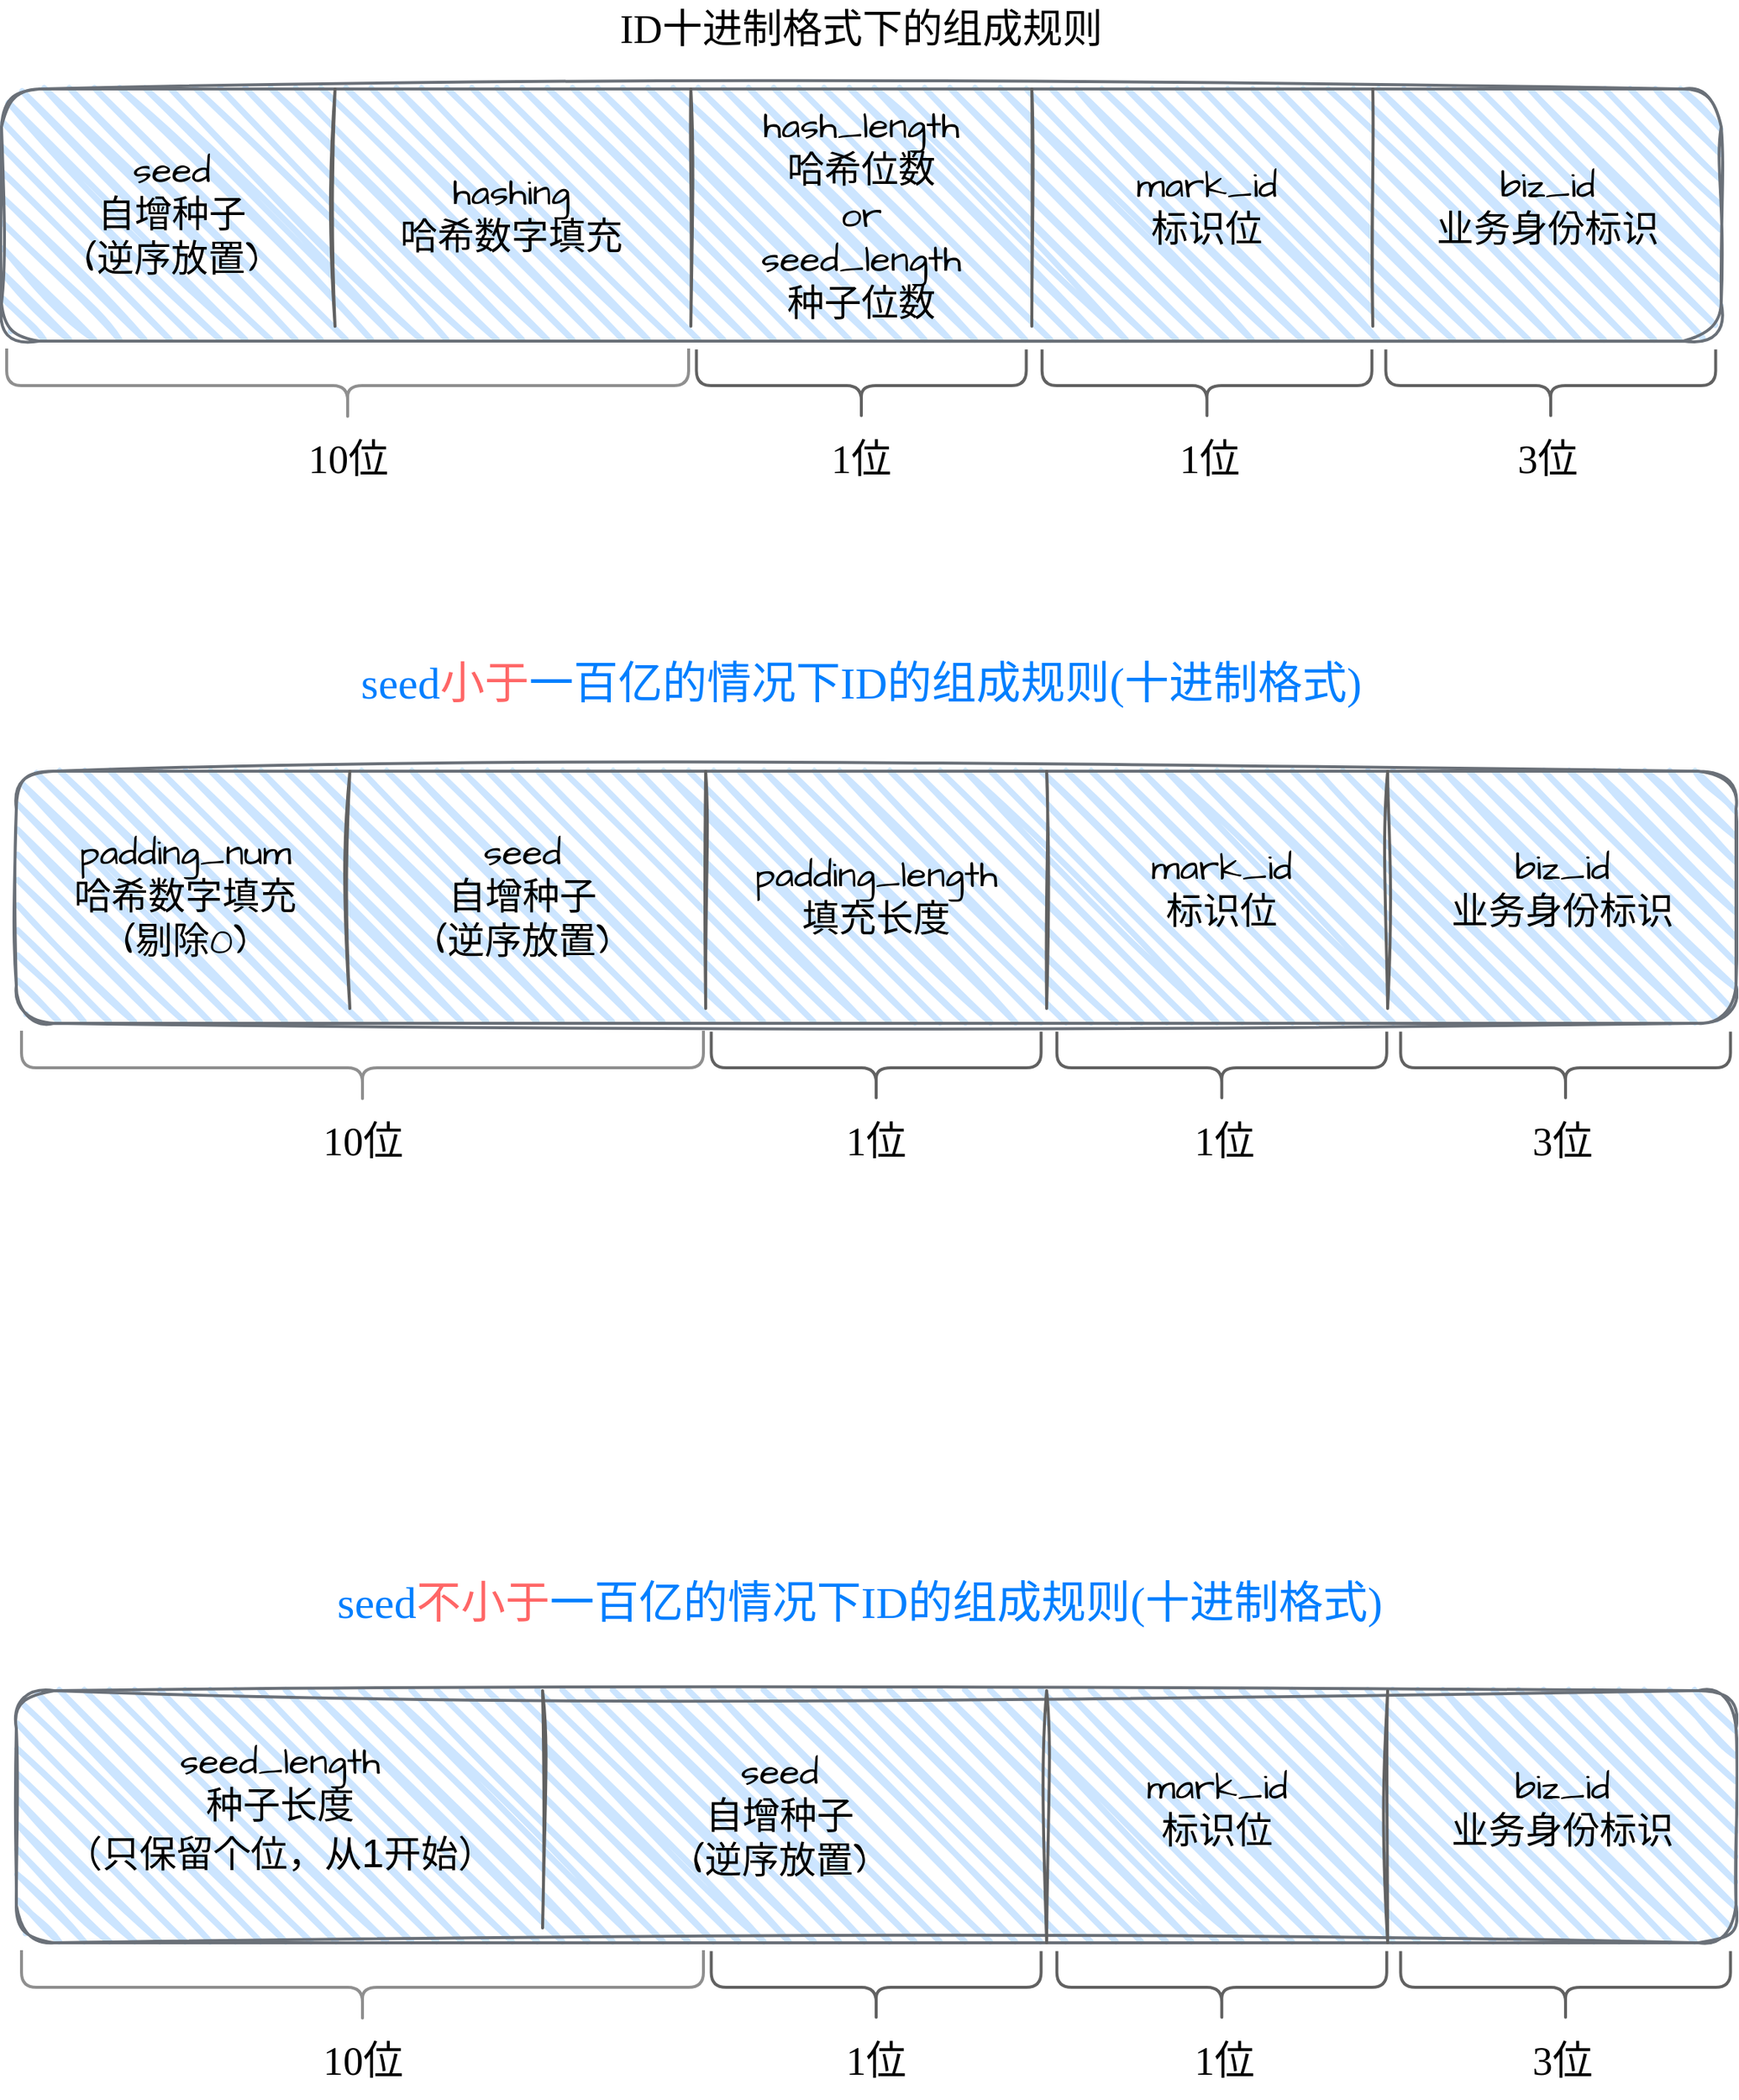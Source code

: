 <mxfile version="20.6.2" type="github">
  <diagram id="DBy1TSTR0VtcKm5UeJao" name="第 1 页">
    <mxGraphModel dx="1426" dy="867" grid="1" gridSize="10" guides="1" tooltips="1" connect="1" arrows="1" fold="1" page="1" pageScale="1" pageWidth="827" pageHeight="1169" math="0" shadow="0">
      <root>
        <mxCell id="0" />
        <mxCell id="1" parent="0" />
        <mxCell id="L6iPz5fZq7F0DD5xrusV-15" value="" style="rounded=1;whiteSpace=wrap;html=1;strokeWidth=2;fillWeight=4;hachureGap=12;hachureAngle=45;fillColor=#cce5ff;sketch=1;jiggle=2;fontFamily=Architects Daughter;fontSource=https%3A%2F%2Ffonts.googleapis.com%2Fcss%3Ffamily%3DArchitects%2BDaughter;fontSize=20;strokeColor=#6A7078;imageAspect=1;shadow=0;glass=0;" parent="1" vertex="1">
          <mxGeometry x="110" y="290" width="1160" height="170" as="geometry" />
        </mxCell>
        <mxCell id="L6iPz5fZq7F0DD5xrusV-16" value="&lt;font style=&quot;font-size: 25px;&quot;&gt;seed&lt;br style=&quot;font-size: 25px;&quot;&gt;自增种子&lt;br&gt;(逆序放置)&lt;/font&gt;" style="text;html=1;strokeColor=none;fillColor=none;align=center;verticalAlign=middle;whiteSpace=wrap;rounded=0;sketch=1;hachureGap=4;jiggle=2;fontFamily=Architects Daughter;fontSource=https%3A%2F%2Ffonts.googleapis.com%2Fcss%3Ffamily%3DArchitects%2BDaughter;fontSize=25;" parent="1" vertex="1">
          <mxGeometry x="150" y="340" width="150" height="70" as="geometry" />
        </mxCell>
        <mxCell id="L6iPz5fZq7F0DD5xrusV-17" value="" style="line;strokeWidth=2;direction=south;html=1;sketch=1;fillWeight=10;hachureGap=12;jiggle=2;fontFamily=Architects Daughter;fontSource=https%3A%2F%2Ffonts.googleapis.com%2Fcss%3Ffamily%3DArchitects%2BDaughter;fontSize=20;fillColor=#3333FF;strokeColor=#616161;" parent="1" vertex="1">
          <mxGeometry x="330" y="290" width="10" height="160" as="geometry" />
        </mxCell>
        <mxCell id="L6iPz5fZq7F0DD5xrusV-18" value="" style="line;strokeWidth=2;direction=south;html=1;sketch=1;fillWeight=10;hachureGap=12;jiggle=2;fontFamily=Architects Daughter;fontSource=https%3A%2F%2Ffonts.googleapis.com%2Fcss%3Ffamily%3DArchitects%2BDaughter;fontSize=20;fillColor=#3333FF;strokeColor=#616161;" parent="1" vertex="1">
          <mxGeometry x="570" y="290" width="10" height="160" as="geometry" />
        </mxCell>
        <mxCell id="L6iPz5fZq7F0DD5xrusV-19" value="" style="line;strokeWidth=2;direction=south;html=1;sketch=1;fillWeight=10;hachureGap=12;jiggle=2;fontFamily=Architects Daughter;fontSource=https%3A%2F%2Ffonts.googleapis.com%2Fcss%3Ffamily%3DArchitects%2BDaughter;fontSize=20;fillColor=#3333FF;strokeColor=#616161;" parent="1" vertex="1">
          <mxGeometry x="800" y="290" width="10" height="160" as="geometry" />
        </mxCell>
        <mxCell id="L6iPz5fZq7F0DD5xrusV-20" value="" style="line;strokeWidth=2;direction=south;html=1;sketch=1;fillWeight=10;hachureGap=12;jiggle=2;fontFamily=Architects Daughter;fontSource=https%3A%2F%2Ffonts.googleapis.com%2Fcss%3Ffamily%3DArchitects%2BDaughter;fontSize=20;fillColor=#3333FF;strokeColor=#616161;" parent="1" vertex="1">
          <mxGeometry x="1030" y="290" width="10" height="160" as="geometry" />
        </mxCell>
        <mxCell id="L6iPz5fZq7F0DD5xrusV-21" value="&lt;font style=&quot;font-size: 25px;&quot;&gt;hashing&lt;br style=&quot;font-size: 25px;&quot;&gt;哈希数字填充&lt;br style=&quot;font-size: 25px;&quot;&gt;&lt;/font&gt;" style="text;html=1;strokeColor=none;fillColor=none;align=center;verticalAlign=middle;whiteSpace=wrap;rounded=0;sketch=1;hachureGap=4;jiggle=2;fontFamily=Architects Daughter;fontSource=https%3A%2F%2Ffonts.googleapis.com%2Fcss%3Ffamily%3DArchitects%2BDaughter;fontSize=25;" parent="1" vertex="1">
          <mxGeometry x="368.5" y="340" width="170" height="70" as="geometry" />
        </mxCell>
        <mxCell id="L6iPz5fZq7F0DD5xrusV-22" value="&lt;font style=&quot;font-size: 25px;&quot;&gt;hash_length&lt;br&gt;哈希位数&lt;br&gt;or&lt;br&gt;seed_length&lt;br style=&quot;font-size: 25px;&quot;&gt;种子位数&lt;br style=&quot;font-size: 25px;&quot;&gt;&lt;/font&gt;" style="text;html=1;strokeColor=none;fillColor=none;align=center;verticalAlign=middle;whiteSpace=wrap;rounded=0;sketch=1;hachureGap=4;jiggle=2;fontFamily=Architects Daughter;fontSource=https%3A%2F%2Ffonts.googleapis.com%2Fcss%3Ffamily%3DArchitects%2BDaughter;fontSize=25;" parent="1" vertex="1">
          <mxGeometry x="605" y="340" width="170" height="70" as="geometry" />
        </mxCell>
        <mxCell id="L6iPz5fZq7F0DD5xrusV-23" value="&lt;font style=&quot;font-size: 25px;&quot;&gt;mark_id&lt;br&gt;标识位&lt;br style=&quot;font-size: 25px;&quot;&gt;&lt;br style=&quot;font-size: 25px;&quot;&gt;&lt;/font&gt;" style="text;html=1;strokeColor=none;fillColor=none;align=center;verticalAlign=middle;whiteSpace=wrap;rounded=0;sketch=1;hachureGap=4;jiggle=2;fontFamily=Architects Daughter;fontSource=https%3A%2F%2Ffonts.googleapis.com%2Fcss%3Ffamily%3DArchitects%2BDaughter;fontSize=25;" parent="1" vertex="1">
          <mxGeometry x="838.14" y="350" width="170" height="70" as="geometry" />
        </mxCell>
        <mxCell id="L6iPz5fZq7F0DD5xrusV-24" value="&lt;font style=&quot;font-size: 25px;&quot;&gt;biz_id&lt;br style=&quot;font-size: 25px;&quot;&gt;业务身份标识&lt;br style=&quot;font-size: 25px;&quot;&gt;&lt;/font&gt;" style="text;html=1;strokeColor=none;fillColor=none;align=center;verticalAlign=middle;whiteSpace=wrap;rounded=0;sketch=1;hachureGap=4;jiggle=2;fontFamily=Architects Daughter;fontSource=https%3A%2F%2Ffonts.googleapis.com%2Fcss%3Ffamily%3DArchitects%2BDaughter;fontSize=25;" parent="1" vertex="1">
          <mxGeometry x="1068.12" y="335" width="170" height="70" as="geometry" />
        </mxCell>
        <mxCell id="L6iPz5fZq7F0DD5xrusV-25" value="" style="shape=curlyBracket;whiteSpace=wrap;html=1;rounded=1;labelPosition=left;verticalLabelPosition=middle;align=right;verticalAlign=middle;shadow=0;glass=0;sketch=0;fillWeight=10;hachureGap=12;jiggle=2;strokeColor=#8F8F8F;strokeWidth=2;fontFamily=Architects Daughter;fontSource=https%3A%2F%2Ffonts.googleapis.com%2Fcss%3Ffamily%3DArchitects%2BDaughter;fontSize=25;fillColor=#3333FF;rotation=-90;gradientColor=default;" parent="1" vertex="1">
          <mxGeometry x="318.5" y="260" width="50" height="460" as="geometry" />
        </mxCell>
        <mxCell id="L6iPz5fZq7F0DD5xrusV-29" value="" style="shape=curlyBracket;whiteSpace=wrap;html=1;rounded=1;labelPosition=left;verticalLabelPosition=middle;align=right;verticalAlign=middle;shadow=0;glass=0;sketch=0;fillWeight=10;hachureGap=12;jiggle=2;strokeColor=#616161;strokeWidth=2;fontFamily=Architects Daughter;fontSource=https%3A%2F%2Ffonts.googleapis.com%2Fcss%3Ffamily%3DArchitects%2BDaughter;fontSize=25;fillColor=#3333FF;rotation=-90;" parent="1" vertex="1">
          <mxGeometry x="665.63" y="378.75" width="48.75" height="222.5" as="geometry" />
        </mxCell>
        <mxCell id="L6iPz5fZq7F0DD5xrusV-30" value="" style="shape=curlyBracket;whiteSpace=wrap;html=1;rounded=1;labelPosition=left;verticalLabelPosition=middle;align=right;verticalAlign=middle;shadow=0;glass=0;sketch=0;fillWeight=10;hachureGap=12;jiggle=2;strokeColor=#616161;strokeWidth=2;fontFamily=Architects Daughter;fontSource=https%3A%2F%2Ffonts.googleapis.com%2Fcss%3Ffamily%3DArchitects%2BDaughter;fontSize=25;fillColor=#3333FF;rotation=-90;" parent="1" vertex="1">
          <mxGeometry x="898.76" y="378.75" width="48.75" height="222.5" as="geometry" />
        </mxCell>
        <mxCell id="L6iPz5fZq7F0DD5xrusV-31" value="" style="shape=curlyBracket;whiteSpace=wrap;html=1;rounded=1;labelPosition=left;verticalLabelPosition=middle;align=right;verticalAlign=middle;shadow=0;glass=0;sketch=0;fillWeight=10;hachureGap=12;jiggle=2;strokeColor=#616161;strokeWidth=2;fontFamily=Architects Daughter;fontSource=https%3A%2F%2Ffonts.googleapis.com%2Fcss%3Ffamily%3DArchitects%2BDaughter;fontSize=25;fillColor=#3333FF;rotation=-90;" parent="1" vertex="1">
          <mxGeometry x="1130.63" y="378.75" width="48.75" height="222.5" as="geometry" />
        </mxCell>
        <mxCell id="L6iPz5fZq7F0DD5xrusV-32" value="10位" style="text;html=1;strokeColor=none;fillColor=none;align=center;verticalAlign=middle;whiteSpace=wrap;rounded=0;shadow=0;glass=0;sketch=1;fillWeight=10;hachureGap=12;jiggle=2;strokeWidth=2;fontFamily=Tahoma;fontSize=27;" parent="1" vertex="1">
          <mxGeometry x="287.75" y="515" width="111.5" height="50" as="geometry" />
        </mxCell>
        <mxCell id="L6iPz5fZq7F0DD5xrusV-33" value="1位" style="text;html=1;strokeColor=none;fillColor=none;align=center;verticalAlign=middle;whiteSpace=wrap;rounded=0;shadow=0;glass=0;sketch=1;fillWeight=10;hachureGap=12;jiggle=2;strokeWidth=2;fontFamily=Tahoma;fontSize=27;" parent="1" vertex="1">
          <mxGeometry x="645" y="520" width="90" height="40" as="geometry" />
        </mxCell>
        <mxCell id="L6iPz5fZq7F0DD5xrusV-34" value="1位" style="text;html=1;strokeColor=none;fillColor=none;align=center;verticalAlign=middle;whiteSpace=wrap;rounded=0;shadow=0;glass=0;sketch=1;fillWeight=10;hachureGap=12;jiggle=2;strokeWidth=2;fontFamily=Tahoma;fontSize=27;" parent="1" vertex="1">
          <mxGeometry x="880" y="520" width="90" height="40" as="geometry" />
        </mxCell>
        <mxCell id="L6iPz5fZq7F0DD5xrusV-35" value="3位" style="text;html=1;strokeColor=none;fillColor=none;align=center;verticalAlign=middle;whiteSpace=wrap;rounded=0;shadow=0;glass=0;sketch=1;fillWeight=10;hachureGap=12;jiggle=2;strokeWidth=2;fontFamily=Tahoma;fontSize=27;" parent="1" vertex="1">
          <mxGeometry x="1108.12" y="520" width="90" height="40" as="geometry" />
        </mxCell>
        <mxCell id="L6iPz5fZq7F0DD5xrusV-36" value="ID十进制格式下的组成规则" style="text;html=1;strokeColor=none;fillColor=none;align=center;verticalAlign=middle;whiteSpace=wrap;rounded=0;shadow=0;glass=0;sketch=0;fillWeight=10;hachureGap=12;jiggle=2;strokeWidth=2;fontFamily=Tahoma;fontSize=27;" parent="1" vertex="1">
          <mxGeometry x="515.01" y="230" width="349.99" height="40" as="geometry" />
        </mxCell>
        <mxCell id="zGKozpmPH5F2_CWIpBns-3" value="seed&lt;font color=&quot;#ff6666&quot; style=&quot;font-size: 30px;&quot;&gt;小于&lt;/font&gt;一百亿的情况下ID的组成规则(十进制格式)" style="text;html=1;strokeColor=none;fillColor=none;align=center;verticalAlign=middle;whiteSpace=wrap;rounded=0;shadow=0;glass=0;sketch=0;fillWeight=10;hachureGap=12;jiggle=2;strokeWidth=2;fontFamily=Tahoma;fontSize=30;fontColor=#007FFF;fontStyle=0" vertex="1" parent="1">
          <mxGeometry x="340" y="660" width="699.99" height="60" as="geometry" />
        </mxCell>
        <mxCell id="zGKozpmPH5F2_CWIpBns-22" value="" style="rounded=1;whiteSpace=wrap;html=1;strokeWidth=2;fillWeight=4;hachureGap=12;hachureAngle=45;fillColor=#cce5ff;sketch=1;jiggle=2;fontFamily=Architects Daughter;fontSource=https%3A%2F%2Ffonts.googleapis.com%2Fcss%3Ffamily%3DArchitects%2BDaughter;fontSize=20;strokeColor=#6A7078;imageAspect=1;shadow=0;glass=0;" vertex="1" parent="1">
          <mxGeometry x="120" y="750" width="1160" height="170" as="geometry" />
        </mxCell>
        <mxCell id="zGKozpmPH5F2_CWIpBns-23" value="&lt;font style=&quot;font-size: 25px;&quot;&gt;seed&lt;br style=&quot;font-size: 25px;&quot;&gt;自增种子&lt;br&gt;(逆序放置)&lt;/font&gt;" style="text;html=1;strokeColor=none;fillColor=none;align=center;verticalAlign=middle;whiteSpace=wrap;rounded=0;sketch=1;hachureGap=4;jiggle=2;fontFamily=Architects Daughter;fontSource=https%3A%2F%2Ffonts.googleapis.com%2Fcss%3Ffamily%3DArchitects%2BDaughter;fontSize=25;" vertex="1" parent="1">
          <mxGeometry x="373.5" y="800" width="175" height="70" as="geometry" />
        </mxCell>
        <mxCell id="zGKozpmPH5F2_CWIpBns-24" value="" style="line;strokeWidth=2;direction=south;html=1;sketch=1;fillWeight=10;hachureGap=12;jiggle=2;fontFamily=Architects Daughter;fontSource=https%3A%2F%2Ffonts.googleapis.com%2Fcss%3Ffamily%3DArchitects%2BDaughter;fontSize=20;fillColor=#3333FF;strokeColor=#616161;" vertex="1" parent="1">
          <mxGeometry x="340" y="750" width="10" height="160" as="geometry" />
        </mxCell>
        <mxCell id="zGKozpmPH5F2_CWIpBns-25" value="" style="line;strokeWidth=2;direction=south;html=1;sketch=1;fillWeight=10;hachureGap=12;jiggle=2;fontFamily=Architects Daughter;fontSource=https%3A%2F%2Ffonts.googleapis.com%2Fcss%3Ffamily%3DArchitects%2BDaughter;fontSize=20;fillColor=#3333FF;strokeColor=#616161;" vertex="1" parent="1">
          <mxGeometry x="580" y="750" width="10" height="160" as="geometry" />
        </mxCell>
        <mxCell id="zGKozpmPH5F2_CWIpBns-26" value="" style="line;strokeWidth=2;direction=south;html=1;sketch=1;fillWeight=10;hachureGap=12;jiggle=2;fontFamily=Architects Daughter;fontSource=https%3A%2F%2Ffonts.googleapis.com%2Fcss%3Ffamily%3DArchitects%2BDaughter;fontSize=20;fillColor=#3333FF;strokeColor=#616161;" vertex="1" parent="1">
          <mxGeometry x="810" y="750" width="10" height="160" as="geometry" />
        </mxCell>
        <mxCell id="zGKozpmPH5F2_CWIpBns-27" value="" style="line;strokeWidth=2;direction=south;html=1;sketch=1;fillWeight=10;hachureGap=12;jiggle=2;fontFamily=Architects Daughter;fontSource=https%3A%2F%2Ffonts.googleapis.com%2Fcss%3Ffamily%3DArchitects%2BDaughter;fontSize=20;fillColor=#3333FF;strokeColor=#616161;" vertex="1" parent="1">
          <mxGeometry x="1040" y="750" width="10" height="160" as="geometry" />
        </mxCell>
        <mxCell id="zGKozpmPH5F2_CWIpBns-28" value="&lt;font style=&quot;font-size: 25px;&quot;&gt;padding_num&lt;br style=&quot;font-size: 25px;&quot;&gt;哈希数字填充(剔除0)&lt;br style=&quot;font-size: 25px;&quot;&gt;&lt;/font&gt;" style="text;html=1;strokeColor=none;fillColor=none;align=center;verticalAlign=middle;whiteSpace=wrap;rounded=0;sketch=1;hachureGap=4;jiggle=2;fontFamily=Architects Daughter;fontSource=https%3A%2F%2Ffonts.googleapis.com%2Fcss%3Ffamily%3DArchitects%2BDaughter;fontSize=25;" vertex="1" parent="1">
          <mxGeometry x="148.5" y="800" width="170" height="70" as="geometry" />
        </mxCell>
        <mxCell id="zGKozpmPH5F2_CWIpBns-29" value="&lt;font style=&quot;font-size: 25px;&quot;&gt;padding_length&lt;br&gt;填充长度&lt;br style=&quot;font-size: 25px;&quot;&gt;&lt;/font&gt;" style="text;html=1;strokeColor=none;fillColor=none;align=center;verticalAlign=middle;whiteSpace=wrap;rounded=0;sketch=1;hachureGap=4;jiggle=2;fontFamily=Architects Daughter;fontSource=https%3A%2F%2Ffonts.googleapis.com%2Fcss%3Ffamily%3DArchitects%2BDaughter;fontSize=25;" vertex="1" parent="1">
          <mxGeometry x="615" y="800" width="170" height="70" as="geometry" />
        </mxCell>
        <mxCell id="zGKozpmPH5F2_CWIpBns-30" value="&lt;font style=&quot;font-size: 25px;&quot;&gt;mark_id&lt;br&gt;标识位&lt;br style=&quot;font-size: 25px;&quot;&gt;&lt;br style=&quot;font-size: 25px;&quot;&gt;&lt;/font&gt;" style="text;html=1;strokeColor=none;fillColor=none;align=center;verticalAlign=middle;whiteSpace=wrap;rounded=0;sketch=1;hachureGap=4;jiggle=2;fontFamily=Architects Daughter;fontSource=https%3A%2F%2Ffonts.googleapis.com%2Fcss%3Ffamily%3DArchitects%2BDaughter;fontSize=25;" vertex="1" parent="1">
          <mxGeometry x="848.14" y="810" width="170" height="70" as="geometry" />
        </mxCell>
        <mxCell id="zGKozpmPH5F2_CWIpBns-31" value="&lt;font style=&quot;font-size: 25px;&quot;&gt;biz_id&lt;br style=&quot;font-size: 25px;&quot;&gt;业务身份标识&lt;br style=&quot;font-size: 25px;&quot;&gt;&lt;/font&gt;" style="text;html=1;strokeColor=none;fillColor=none;align=center;verticalAlign=middle;whiteSpace=wrap;rounded=0;sketch=1;hachureGap=4;jiggle=2;fontFamily=Architects Daughter;fontSource=https%3A%2F%2Ffonts.googleapis.com%2Fcss%3Ffamily%3DArchitects%2BDaughter;fontSize=25;" vertex="1" parent="1">
          <mxGeometry x="1078.12" y="795" width="170" height="70" as="geometry" />
        </mxCell>
        <mxCell id="zGKozpmPH5F2_CWIpBns-32" value="" style="shape=curlyBracket;whiteSpace=wrap;html=1;rounded=1;labelPosition=left;verticalLabelPosition=middle;align=right;verticalAlign=middle;shadow=0;glass=0;sketch=0;fillWeight=10;hachureGap=12;jiggle=2;strokeColor=#8F8F8F;strokeWidth=2;fontFamily=Architects Daughter;fontSource=https%3A%2F%2Ffonts.googleapis.com%2Fcss%3Ffamily%3DArchitects%2BDaughter;fontSize=25;fillColor=#3333FF;rotation=-90;gradientColor=default;" vertex="1" parent="1">
          <mxGeometry x="328.5" y="720" width="50" height="460" as="geometry" />
        </mxCell>
        <mxCell id="zGKozpmPH5F2_CWIpBns-33" value="" style="shape=curlyBracket;whiteSpace=wrap;html=1;rounded=1;labelPosition=left;verticalLabelPosition=middle;align=right;verticalAlign=middle;shadow=0;glass=0;sketch=0;fillWeight=10;hachureGap=12;jiggle=2;strokeColor=#616161;strokeWidth=2;fontFamily=Architects Daughter;fontSource=https%3A%2F%2Ffonts.googleapis.com%2Fcss%3Ffamily%3DArchitects%2BDaughter;fontSize=25;fillColor=#3333FF;rotation=-90;" vertex="1" parent="1">
          <mxGeometry x="675.63" y="838.75" width="48.75" height="222.5" as="geometry" />
        </mxCell>
        <mxCell id="zGKozpmPH5F2_CWIpBns-34" value="" style="shape=curlyBracket;whiteSpace=wrap;html=1;rounded=1;labelPosition=left;verticalLabelPosition=middle;align=right;verticalAlign=middle;shadow=0;glass=0;sketch=0;fillWeight=10;hachureGap=12;jiggle=2;strokeColor=#616161;strokeWidth=2;fontFamily=Architects Daughter;fontSource=https%3A%2F%2Ffonts.googleapis.com%2Fcss%3Ffamily%3DArchitects%2BDaughter;fontSize=25;fillColor=#3333FF;rotation=-90;" vertex="1" parent="1">
          <mxGeometry x="908.76" y="838.75" width="48.75" height="222.5" as="geometry" />
        </mxCell>
        <mxCell id="zGKozpmPH5F2_CWIpBns-35" value="" style="shape=curlyBracket;whiteSpace=wrap;html=1;rounded=1;labelPosition=left;verticalLabelPosition=middle;align=right;verticalAlign=middle;shadow=0;glass=0;sketch=0;fillWeight=10;hachureGap=12;jiggle=2;strokeColor=#616161;strokeWidth=2;fontFamily=Architects Daughter;fontSource=https%3A%2F%2Ffonts.googleapis.com%2Fcss%3Ffamily%3DArchitects%2BDaughter;fontSize=25;fillColor=#3333FF;rotation=-90;" vertex="1" parent="1">
          <mxGeometry x="1140.63" y="838.75" width="48.75" height="222.5" as="geometry" />
        </mxCell>
        <mxCell id="zGKozpmPH5F2_CWIpBns-36" value="10位" style="text;html=1;strokeColor=none;fillColor=none;align=center;verticalAlign=middle;whiteSpace=wrap;rounded=0;shadow=0;glass=0;sketch=1;fillWeight=10;hachureGap=12;jiggle=2;strokeWidth=2;fontFamily=Tahoma;fontSize=27;" vertex="1" parent="1">
          <mxGeometry x="297.75" y="975" width="111.5" height="50" as="geometry" />
        </mxCell>
        <mxCell id="zGKozpmPH5F2_CWIpBns-37" value="1位" style="text;html=1;strokeColor=none;fillColor=none;align=center;verticalAlign=middle;whiteSpace=wrap;rounded=0;shadow=0;glass=0;sketch=1;fillWeight=10;hachureGap=12;jiggle=2;strokeWidth=2;fontFamily=Tahoma;fontSize=27;" vertex="1" parent="1">
          <mxGeometry x="655" y="980" width="90" height="40" as="geometry" />
        </mxCell>
        <mxCell id="zGKozpmPH5F2_CWIpBns-38" value="1位" style="text;html=1;strokeColor=none;fillColor=none;align=center;verticalAlign=middle;whiteSpace=wrap;rounded=0;shadow=0;glass=0;sketch=1;fillWeight=10;hachureGap=12;jiggle=2;strokeWidth=2;fontFamily=Tahoma;fontSize=27;" vertex="1" parent="1">
          <mxGeometry x="890" y="980" width="90" height="40" as="geometry" />
        </mxCell>
        <mxCell id="zGKozpmPH5F2_CWIpBns-39" value="3位" style="text;html=1;strokeColor=none;fillColor=none;align=center;verticalAlign=middle;whiteSpace=wrap;rounded=0;shadow=0;glass=0;sketch=1;fillWeight=10;hachureGap=12;jiggle=2;strokeWidth=2;fontFamily=Tahoma;fontSize=27;" vertex="1" parent="1">
          <mxGeometry x="1118.12" y="980" width="90" height="40" as="geometry" />
        </mxCell>
        <mxCell id="zGKozpmPH5F2_CWIpBns-40" value="" style="rounded=1;whiteSpace=wrap;html=1;strokeWidth=2;fillWeight=4;hachureGap=12;hachureAngle=45;fillColor=#cce5ff;sketch=1;jiggle=2;fontFamily=Architects Daughter;fontSource=https%3A%2F%2Ffonts.googleapis.com%2Fcss%3Ffamily%3DArchitects%2BDaughter;fontSize=20;strokeColor=#6A7078;imageAspect=1;shadow=0;glass=0;" vertex="1" parent="1">
          <mxGeometry x="120" y="1370" width="1160" height="170" as="geometry" />
        </mxCell>
        <mxCell id="zGKozpmPH5F2_CWIpBns-41" value="&lt;font style=&quot;font-size: 25px;&quot;&gt;seed&lt;br style=&quot;font-size: 25px;&quot;&gt;自增种子&lt;br&gt;(逆序放置)&lt;/font&gt;" style="text;html=1;strokeColor=none;fillColor=none;align=center;verticalAlign=middle;whiteSpace=wrap;rounded=0;sketch=1;hachureGap=4;jiggle=2;fontFamily=Architects Daughter;fontSource=https%3A%2F%2Ffonts.googleapis.com%2Fcss%3Ffamily%3DArchitects%2BDaughter;fontSize=25;" vertex="1" parent="1">
          <mxGeometry x="494.99" y="1410" width="280" height="90" as="geometry" />
        </mxCell>
        <mxCell id="zGKozpmPH5F2_CWIpBns-45" value="" style="line;strokeWidth=2;direction=south;html=1;sketch=1;fillWeight=10;hachureGap=12;jiggle=2;fontFamily=Architects Daughter;fontSource=https%3A%2F%2Ffonts.googleapis.com%2Fcss%3Ffamily%3DArchitects%2BDaughter;fontSize=20;fillColor=#3333FF;strokeColor=#616161;" vertex="1" parent="1">
          <mxGeometry x="1040" y="1370" width="10" height="170" as="geometry" />
        </mxCell>
        <mxCell id="zGKozpmPH5F2_CWIpBns-47" value="&lt;font style=&quot;&quot;&gt;seed_length&lt;br style=&quot;font-size: 25px;&quot;&gt;种子长度&lt;br&gt;（只保留个位，从&lt;font style=&quot;font-size: 27px;&quot; face=&quot;Helvetica&quot;&gt;1&lt;/font&gt;开始）&lt;br style=&quot;font-size: 25px;&quot;&gt;&lt;/font&gt;" style="text;html=1;strokeColor=none;fillColor=none;align=center;verticalAlign=middle;whiteSpace=wrap;rounded=0;sketch=1;hachureGap=4;jiggle=2;fontFamily=Architects Daughter;fontSource=https%3A%2F%2Ffonts.googleapis.com%2Fcss%3Ffamily%3DArchitects%2BDaughter;fontSize=25;" vertex="1" parent="1">
          <mxGeometry x="148.49" y="1410" width="300" height="80" as="geometry" />
        </mxCell>
        <mxCell id="zGKozpmPH5F2_CWIpBns-48" value="&lt;font style=&quot;font-size: 25px;&quot;&gt;mark_id&lt;br&gt;标识位&lt;br style=&quot;font-size: 25px;&quot;&gt;&lt;/font&gt;" style="text;html=1;strokeColor=none;fillColor=none;align=center;verticalAlign=middle;whiteSpace=wrap;rounded=0;sketch=1;hachureGap=4;jiggle=2;fontFamily=Architects Daughter;fontSource=https%3A%2F%2Ffonts.googleapis.com%2Fcss%3Ffamily%3DArchitects%2BDaughter;fontSize=25;" vertex="1" parent="1">
          <mxGeometry x="844.99" y="1415" width="170" height="70" as="geometry" />
        </mxCell>
        <mxCell id="zGKozpmPH5F2_CWIpBns-49" value="&lt;font style=&quot;font-size: 25px;&quot;&gt;biz_id&lt;br style=&quot;font-size: 25px;&quot;&gt;业务身份标识&lt;br style=&quot;font-size: 25px;&quot;&gt;&lt;/font&gt;" style="text;html=1;strokeColor=none;fillColor=none;align=center;verticalAlign=middle;whiteSpace=wrap;rounded=0;sketch=1;hachureGap=4;jiggle=2;fontFamily=Architects Daughter;fontSource=https%3A%2F%2Ffonts.googleapis.com%2Fcss%3Ffamily%3DArchitects%2BDaughter;fontSize=25;" vertex="1" parent="1">
          <mxGeometry x="1078.12" y="1415" width="170" height="70" as="geometry" />
        </mxCell>
        <mxCell id="zGKozpmPH5F2_CWIpBns-50" value="" style="shape=curlyBracket;whiteSpace=wrap;html=1;rounded=1;labelPosition=left;verticalLabelPosition=middle;align=right;verticalAlign=middle;shadow=0;glass=0;sketch=0;fillWeight=10;hachureGap=12;jiggle=2;strokeColor=#8F8F8F;strokeWidth=2;fontFamily=Architects Daughter;fontSource=https%3A%2F%2Ffonts.googleapis.com%2Fcss%3Ffamily%3DArchitects%2BDaughter;fontSize=25;fillColor=#3333FF;rotation=-90;gradientColor=default;" vertex="1" parent="1">
          <mxGeometry x="328.5" y="1340" width="50" height="460" as="geometry" />
        </mxCell>
        <mxCell id="zGKozpmPH5F2_CWIpBns-51" value="" style="shape=curlyBracket;whiteSpace=wrap;html=1;rounded=1;labelPosition=left;verticalLabelPosition=middle;align=right;verticalAlign=middle;shadow=0;glass=0;sketch=0;fillWeight=10;hachureGap=12;jiggle=2;strokeColor=#616161;strokeWidth=2;fontFamily=Architects Daughter;fontSource=https%3A%2F%2Ffonts.googleapis.com%2Fcss%3Ffamily%3DArchitects%2BDaughter;fontSize=25;fillColor=#3333FF;rotation=-90;" vertex="1" parent="1">
          <mxGeometry x="675.63" y="1458.75" width="48.75" height="222.5" as="geometry" />
        </mxCell>
        <mxCell id="zGKozpmPH5F2_CWIpBns-52" value="" style="shape=curlyBracket;whiteSpace=wrap;html=1;rounded=1;labelPosition=left;verticalLabelPosition=middle;align=right;verticalAlign=middle;shadow=0;glass=0;sketch=0;fillWeight=10;hachureGap=12;jiggle=2;strokeColor=#616161;strokeWidth=2;fontFamily=Architects Daughter;fontSource=https%3A%2F%2Ffonts.googleapis.com%2Fcss%3Ffamily%3DArchitects%2BDaughter;fontSize=25;fillColor=#3333FF;rotation=-90;" vertex="1" parent="1">
          <mxGeometry x="908.76" y="1458.75" width="48.75" height="222.5" as="geometry" />
        </mxCell>
        <mxCell id="zGKozpmPH5F2_CWIpBns-53" value="" style="shape=curlyBracket;whiteSpace=wrap;html=1;rounded=1;labelPosition=left;verticalLabelPosition=middle;align=right;verticalAlign=middle;shadow=0;glass=0;sketch=0;fillWeight=10;hachureGap=12;jiggle=2;strokeColor=#616161;strokeWidth=2;fontFamily=Architects Daughter;fontSource=https%3A%2F%2Ffonts.googleapis.com%2Fcss%3Ffamily%3DArchitects%2BDaughter;fontSize=25;fillColor=#3333FF;rotation=-90;" vertex="1" parent="1">
          <mxGeometry x="1140.63" y="1458.75" width="48.75" height="222.5" as="geometry" />
        </mxCell>
        <mxCell id="zGKozpmPH5F2_CWIpBns-54" value="10位" style="text;html=1;strokeColor=none;fillColor=none;align=center;verticalAlign=middle;whiteSpace=wrap;rounded=0;shadow=0;glass=0;sketch=1;fillWeight=10;hachureGap=12;jiggle=2;strokeWidth=2;fontFamily=Tahoma;fontSize=27;" vertex="1" parent="1">
          <mxGeometry x="297.75" y="1595" width="111.5" height="50" as="geometry" />
        </mxCell>
        <mxCell id="zGKozpmPH5F2_CWIpBns-55" value="1位" style="text;html=1;strokeColor=none;fillColor=none;align=center;verticalAlign=middle;whiteSpace=wrap;rounded=0;shadow=0;glass=0;sketch=1;fillWeight=10;hachureGap=12;jiggle=2;strokeWidth=2;fontFamily=Tahoma;fontSize=27;" vertex="1" parent="1">
          <mxGeometry x="655" y="1600" width="90" height="40" as="geometry" />
        </mxCell>
        <mxCell id="zGKozpmPH5F2_CWIpBns-56" value="1位" style="text;html=1;strokeColor=none;fillColor=none;align=center;verticalAlign=middle;whiteSpace=wrap;rounded=0;shadow=0;glass=0;sketch=1;fillWeight=10;hachureGap=12;jiggle=2;strokeWidth=2;fontFamily=Tahoma;fontSize=27;" vertex="1" parent="1">
          <mxGeometry x="890" y="1600" width="90" height="40" as="geometry" />
        </mxCell>
        <mxCell id="zGKozpmPH5F2_CWIpBns-57" value="3位" style="text;html=1;strokeColor=none;fillColor=none;align=center;verticalAlign=middle;whiteSpace=wrap;rounded=0;shadow=0;glass=0;sketch=1;fillWeight=10;hachureGap=12;jiggle=2;strokeWidth=2;fontFamily=Tahoma;fontSize=27;" vertex="1" parent="1">
          <mxGeometry x="1118.12" y="1600" width="90" height="40" as="geometry" />
        </mxCell>
        <mxCell id="zGKozpmPH5F2_CWIpBns-58" value="&lt;span style=&quot;color: rgb(0, 127, 255); font-size: 30px;&quot;&gt;seed&lt;/span&gt;&lt;font color=&quot;#ff6666&quot; style=&quot;font-size: 30px;&quot;&gt;不小于&lt;/font&gt;&lt;span style=&quot;color: rgb(0, 127, 255); font-size: 30px;&quot;&gt;一百亿的情况下ID的组成规则(十进制格式)&lt;/span&gt;" style="text;html=1;strokeColor=none;fillColor=none;align=center;verticalAlign=middle;whiteSpace=wrap;rounded=0;shadow=0;glass=0;sketch=0;fillWeight=10;hachureGap=12;jiggle=2;strokeWidth=2;fontFamily=Tahoma;fontSize=30;" vertex="1" parent="1">
          <mxGeometry x="328.49" y="1280" width="721.5" height="60" as="geometry" />
        </mxCell>
        <mxCell id="zGKozpmPH5F2_CWIpBns-61" value="" style="line;strokeWidth=2;direction=south;html=1;sketch=1;fillWeight=10;hachureGap=12;jiggle=2;fontFamily=Architects Daughter;fontSource=https%3A%2F%2Ffonts.googleapis.com%2Fcss%3Ffamily%3DArchitects%2BDaughter;fontSize=20;fillColor=#3333FF;strokeColor=#616161;" vertex="1" parent="1">
          <mxGeometry x="469.99" y="1370" width="10" height="160" as="geometry" />
        </mxCell>
        <mxCell id="zGKozpmPH5F2_CWIpBns-62" value="" style="line;strokeWidth=2;direction=south;html=1;sketch=1;fillWeight=10;hachureGap=12;jiggle=2;fontFamily=Architects Daughter;fontSource=https%3A%2F%2Ffonts.googleapis.com%2Fcss%3Ffamily%3DArchitects%2BDaughter;fontSize=20;fillColor=#3333FF;strokeColor=#616161;" vertex="1" parent="1">
          <mxGeometry x="809.99" y="1370" width="10" height="170" as="geometry" />
        </mxCell>
      </root>
    </mxGraphModel>
  </diagram>
</mxfile>
